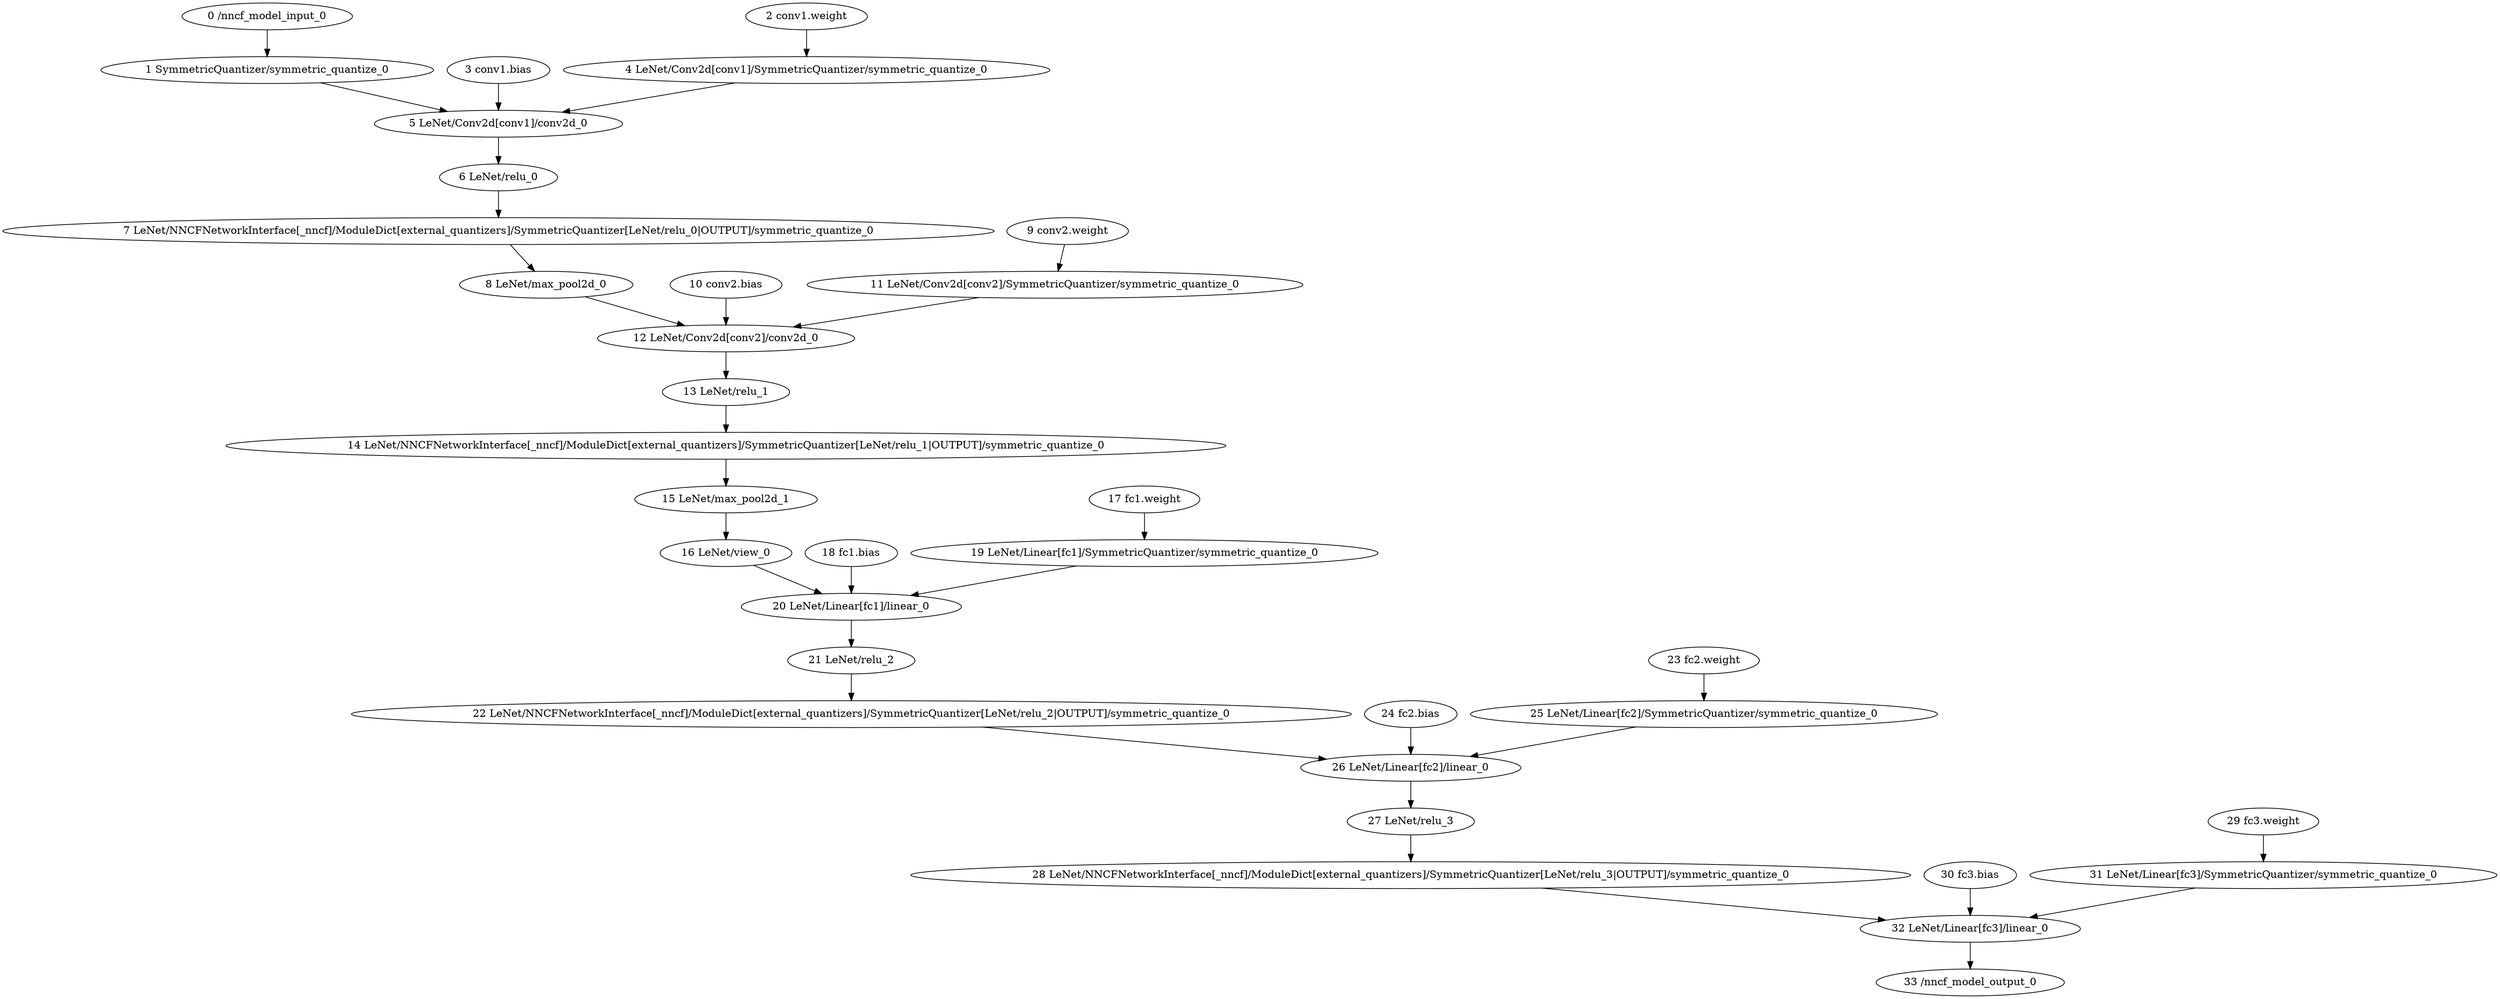 strict digraph  {
"0 /nncf_model_input_0" [id=0, type=nncf_model_input];
"1 SymmetricQuantizer/symmetric_quantize_0" [id=1, type=symmetric_quantize];
"2 conv1.weight" [id=2, type=nncf_model_const];
"3 conv1.bias" [id=3, type=nncf_model_const];
"4 LeNet/Conv2d[conv1]/SymmetricQuantizer/symmetric_quantize_0" [id=4, type=symmetric_quantize];
"5 LeNet/Conv2d[conv1]/conv2d_0" [id=5, type=conv2d];
"6 LeNet/relu_0" [id=6, type=relu];
"7 LeNet/NNCFNetworkInterface[_nncf]/ModuleDict[external_quantizers]/SymmetricQuantizer[LeNet/relu_0|OUTPUT]/symmetric_quantize_0" [id=7, type=symmetric_quantize];
"8 LeNet/max_pool2d_0" [id=8, type=max_pool2d];
"9 conv2.weight" [id=9, type=nncf_model_const];
"10 conv2.bias" [id=10, type=nncf_model_const];
"11 LeNet/Conv2d[conv2]/SymmetricQuantizer/symmetric_quantize_0" [id=11, type=symmetric_quantize];
"12 LeNet/Conv2d[conv2]/conv2d_0" [id=12, type=conv2d];
"13 LeNet/relu_1" [id=13, type=relu];
"14 LeNet/NNCFNetworkInterface[_nncf]/ModuleDict[external_quantizers]/SymmetricQuantizer[LeNet/relu_1|OUTPUT]/symmetric_quantize_0" [id=14, type=symmetric_quantize];
"15 LeNet/max_pool2d_1" [id=15, type=max_pool2d];
"16 LeNet/view_0" [id=16, type=view];
"17 fc1.weight" [id=17, type=nncf_model_const];
"18 fc1.bias" [id=18, type=nncf_model_const];
"19 LeNet/Linear[fc1]/SymmetricQuantizer/symmetric_quantize_0" [id=19, type=symmetric_quantize];
"20 LeNet/Linear[fc1]/linear_0" [id=20, type=linear];
"21 LeNet/relu_2" [id=21, type=relu];
"22 LeNet/NNCFNetworkInterface[_nncf]/ModuleDict[external_quantizers]/SymmetricQuantizer[LeNet/relu_2|OUTPUT]/symmetric_quantize_0" [id=22, type=symmetric_quantize];
"23 fc2.weight" [id=23, type=nncf_model_const];
"24 fc2.bias" [id=24, type=nncf_model_const];
"25 LeNet/Linear[fc2]/SymmetricQuantizer/symmetric_quantize_0" [id=25, type=symmetric_quantize];
"26 LeNet/Linear[fc2]/linear_0" [id=26, type=linear];
"27 LeNet/relu_3" [id=27, type=relu];
"28 LeNet/NNCFNetworkInterface[_nncf]/ModuleDict[external_quantizers]/SymmetricQuantizer[LeNet/relu_3|OUTPUT]/symmetric_quantize_0" [id=28, type=symmetric_quantize];
"29 fc3.weight" [id=29, type=nncf_model_const];
"30 fc3.bias" [id=30, type=nncf_model_const];
"31 LeNet/Linear[fc3]/SymmetricQuantizer/symmetric_quantize_0" [id=31, type=symmetric_quantize];
"32 LeNet/Linear[fc3]/linear_0" [id=32, type=linear];
"33 /nncf_model_output_0" [id=33, type=nncf_model_output];
"0 /nncf_model_input_0" -> "1 SymmetricQuantizer/symmetric_quantize_0";
"1 SymmetricQuantizer/symmetric_quantize_0" -> "5 LeNet/Conv2d[conv1]/conv2d_0";
"2 conv1.weight" -> "4 LeNet/Conv2d[conv1]/SymmetricQuantizer/symmetric_quantize_0";
"3 conv1.bias" -> "5 LeNet/Conv2d[conv1]/conv2d_0";
"4 LeNet/Conv2d[conv1]/SymmetricQuantizer/symmetric_quantize_0" -> "5 LeNet/Conv2d[conv1]/conv2d_0";
"5 LeNet/Conv2d[conv1]/conv2d_0" -> "6 LeNet/relu_0";
"6 LeNet/relu_0" -> "7 LeNet/NNCFNetworkInterface[_nncf]/ModuleDict[external_quantizers]/SymmetricQuantizer[LeNet/relu_0|OUTPUT]/symmetric_quantize_0";
"7 LeNet/NNCFNetworkInterface[_nncf]/ModuleDict[external_quantizers]/SymmetricQuantizer[LeNet/relu_0|OUTPUT]/symmetric_quantize_0" -> "8 LeNet/max_pool2d_0";
"8 LeNet/max_pool2d_0" -> "12 LeNet/Conv2d[conv2]/conv2d_0";
"9 conv2.weight" -> "11 LeNet/Conv2d[conv2]/SymmetricQuantizer/symmetric_quantize_0";
"10 conv2.bias" -> "12 LeNet/Conv2d[conv2]/conv2d_0";
"11 LeNet/Conv2d[conv2]/SymmetricQuantizer/symmetric_quantize_0" -> "12 LeNet/Conv2d[conv2]/conv2d_0";
"12 LeNet/Conv2d[conv2]/conv2d_0" -> "13 LeNet/relu_1";
"13 LeNet/relu_1" -> "14 LeNet/NNCFNetworkInterface[_nncf]/ModuleDict[external_quantizers]/SymmetricQuantizer[LeNet/relu_1|OUTPUT]/symmetric_quantize_0";
"14 LeNet/NNCFNetworkInterface[_nncf]/ModuleDict[external_quantizers]/SymmetricQuantizer[LeNet/relu_1|OUTPUT]/symmetric_quantize_0" -> "15 LeNet/max_pool2d_1";
"15 LeNet/max_pool2d_1" -> "16 LeNet/view_0";
"16 LeNet/view_0" -> "20 LeNet/Linear[fc1]/linear_0";
"17 fc1.weight" -> "19 LeNet/Linear[fc1]/SymmetricQuantizer/symmetric_quantize_0";
"18 fc1.bias" -> "20 LeNet/Linear[fc1]/linear_0";
"19 LeNet/Linear[fc1]/SymmetricQuantizer/symmetric_quantize_0" -> "20 LeNet/Linear[fc1]/linear_0";
"20 LeNet/Linear[fc1]/linear_0" -> "21 LeNet/relu_2";
"21 LeNet/relu_2" -> "22 LeNet/NNCFNetworkInterface[_nncf]/ModuleDict[external_quantizers]/SymmetricQuantizer[LeNet/relu_2|OUTPUT]/symmetric_quantize_0";
"22 LeNet/NNCFNetworkInterface[_nncf]/ModuleDict[external_quantizers]/SymmetricQuantizer[LeNet/relu_2|OUTPUT]/symmetric_quantize_0" -> "26 LeNet/Linear[fc2]/linear_0";
"23 fc2.weight" -> "25 LeNet/Linear[fc2]/SymmetricQuantizer/symmetric_quantize_0";
"24 fc2.bias" -> "26 LeNet/Linear[fc2]/linear_0";
"25 LeNet/Linear[fc2]/SymmetricQuantizer/symmetric_quantize_0" -> "26 LeNet/Linear[fc2]/linear_0";
"26 LeNet/Linear[fc2]/linear_0" -> "27 LeNet/relu_3";
"27 LeNet/relu_3" -> "28 LeNet/NNCFNetworkInterface[_nncf]/ModuleDict[external_quantizers]/SymmetricQuantizer[LeNet/relu_3|OUTPUT]/symmetric_quantize_0";
"28 LeNet/NNCFNetworkInterface[_nncf]/ModuleDict[external_quantizers]/SymmetricQuantizer[LeNet/relu_3|OUTPUT]/symmetric_quantize_0" -> "32 LeNet/Linear[fc3]/linear_0";
"29 fc3.weight" -> "31 LeNet/Linear[fc3]/SymmetricQuantizer/symmetric_quantize_0";
"30 fc3.bias" -> "32 LeNet/Linear[fc3]/linear_0";
"31 LeNet/Linear[fc3]/SymmetricQuantizer/symmetric_quantize_0" -> "32 LeNet/Linear[fc3]/linear_0";
"32 LeNet/Linear[fc3]/linear_0" -> "33 /nncf_model_output_0";
}

